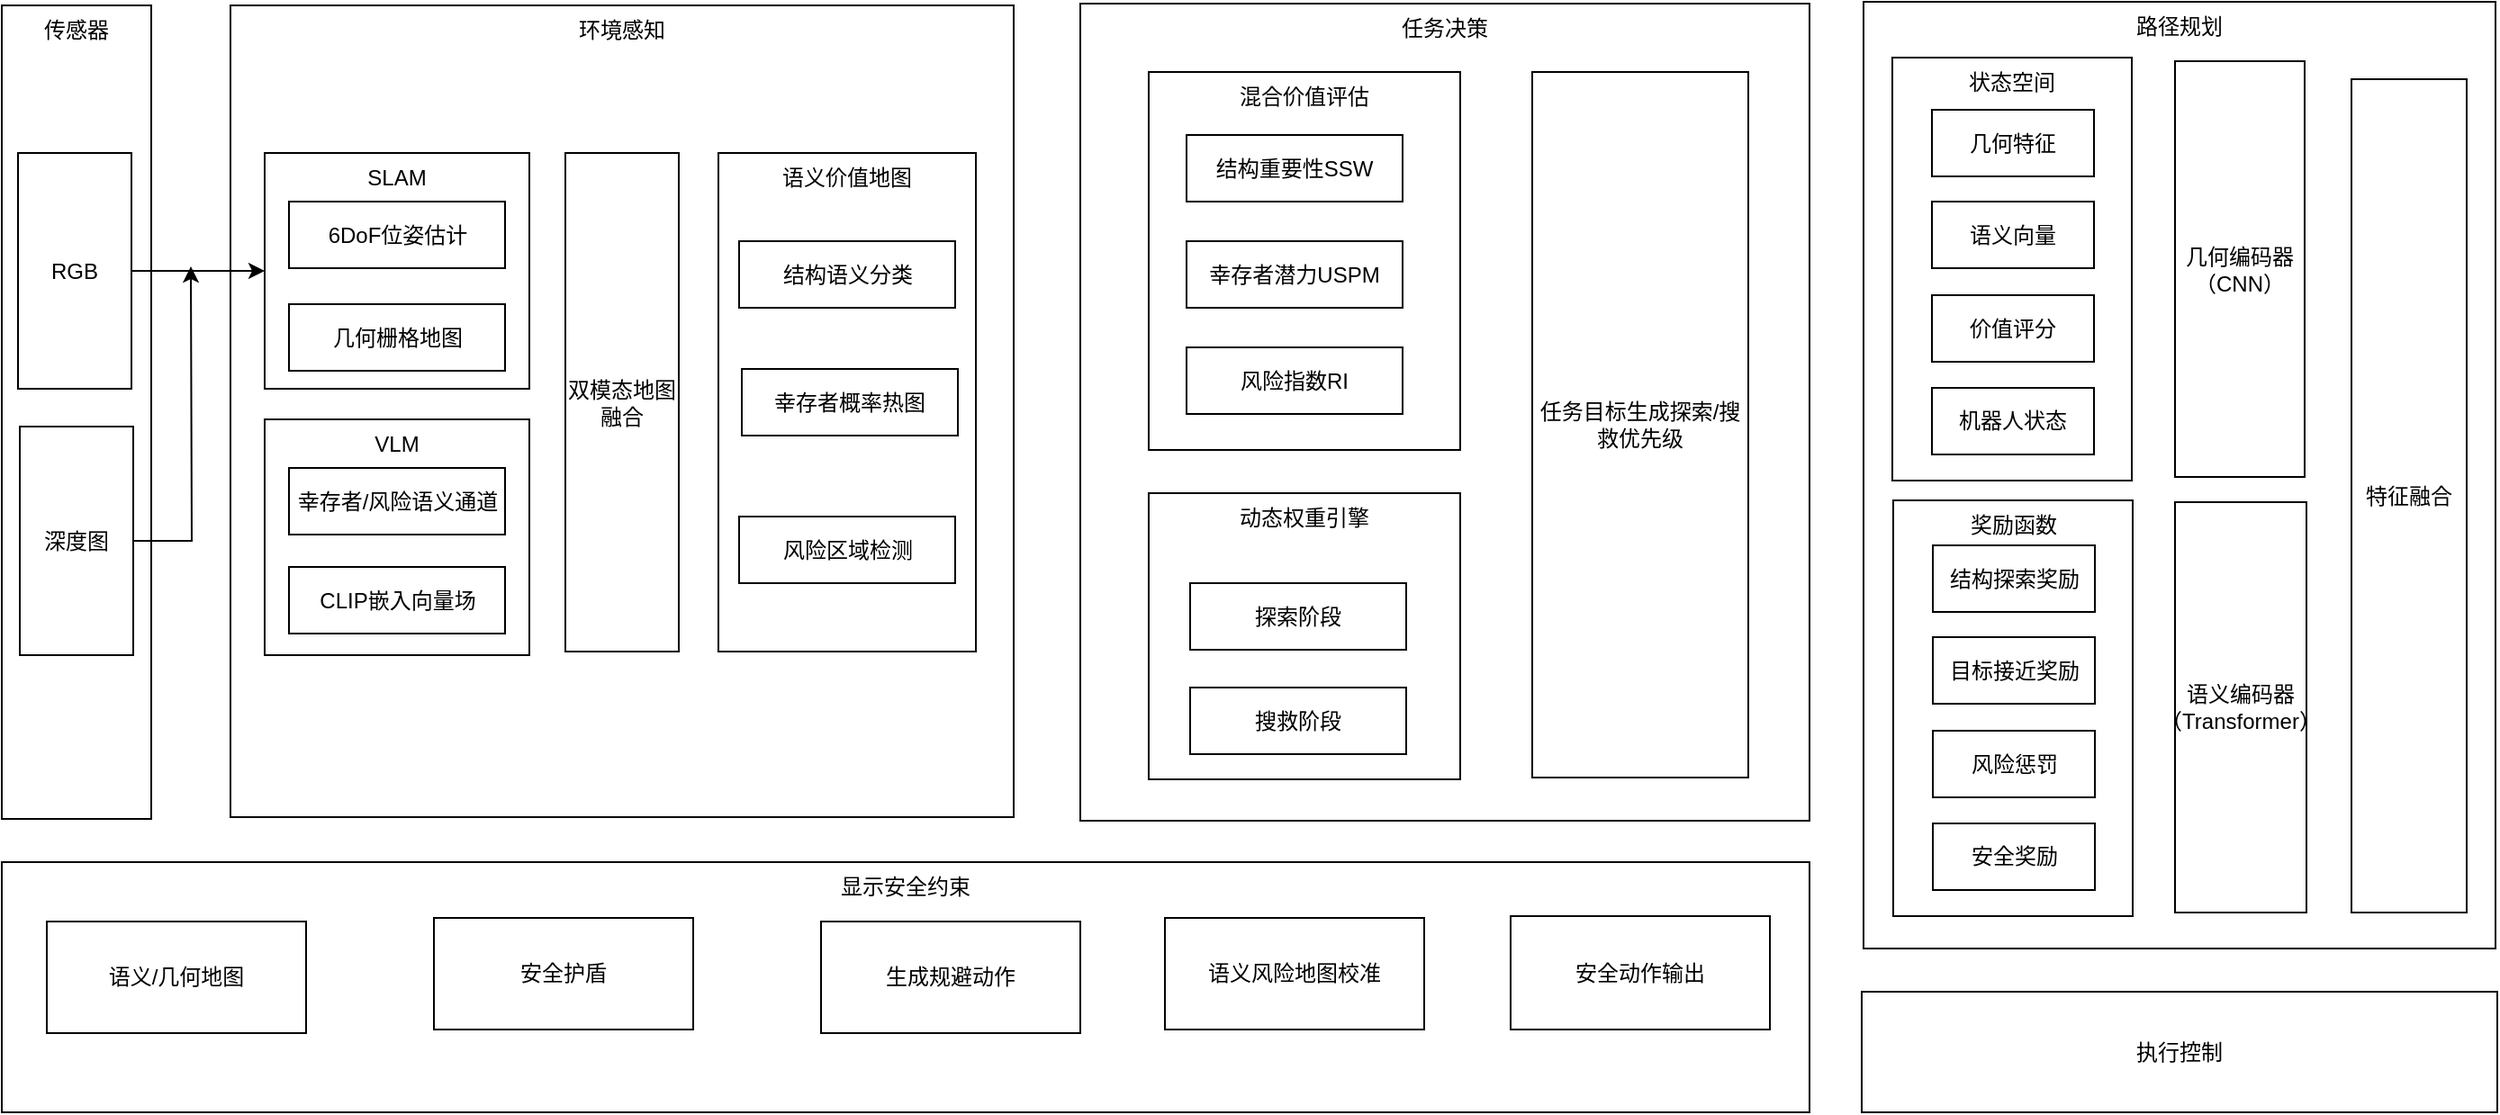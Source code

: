 <mxfile version="26.2.13">
  <diagram name="第 1 页" id="hcM3pxMRn5J36v_k0EG8">
    <mxGraphModel dx="1717" dy="955" grid="0" gridSize="10" guides="1" tooltips="1" connect="1" arrows="1" fold="1" page="1" pageScale="1" pageWidth="1654" pageHeight="1169" math="0" shadow="0">
      <root>
        <mxCell id="0" />
        <mxCell id="1" parent="0" />
        <mxCell id="WpFYKBySPFAZ0uOc6NMJ-3" value="传感器" style="rounded=0;whiteSpace=wrap;html=1;verticalAlign=top;" vertex="1" parent="1">
          <mxGeometry x="134" y="228" width="83" height="452" as="geometry" />
        </mxCell>
        <mxCell id="WpFYKBySPFAZ0uOc6NMJ-4" value="环境感知" style="rounded=0;whiteSpace=wrap;html=1;verticalAlign=top;" vertex="1" parent="1">
          <mxGeometry x="261" y="228" width="435" height="451" as="geometry" />
        </mxCell>
        <mxCell id="WpFYKBySPFAZ0uOc6NMJ-5" value="任务决策" style="rounded=0;whiteSpace=wrap;html=1;verticalAlign=top;" vertex="1" parent="1">
          <mxGeometry x="733" y="227" width="405" height="454" as="geometry" />
        </mxCell>
        <mxCell id="WpFYKBySPFAZ0uOc6NMJ-6" value="路径规划" style="rounded=0;whiteSpace=wrap;html=1;verticalAlign=top;" vertex="1" parent="1">
          <mxGeometry x="1168" y="226" width="351" height="526" as="geometry" />
        </mxCell>
        <mxCell id="WpFYKBySPFAZ0uOc6NMJ-7" value="执行控制" style="rounded=0;whiteSpace=wrap;html=1;" vertex="1" parent="1">
          <mxGeometry x="1167" y="776" width="353" height="67" as="geometry" />
        </mxCell>
        <mxCell id="WpFYKBySPFAZ0uOc6NMJ-8" value="SLAM" style="rounded=0;whiteSpace=wrap;html=1;verticalAlign=top;" vertex="1" parent="1">
          <mxGeometry x="280" y="310" width="147" height="131" as="geometry" />
        </mxCell>
        <mxCell id="WpFYKBySPFAZ0uOc6NMJ-10" value="VLM" style="rounded=0;whiteSpace=wrap;html=1;verticalAlign=top;" vertex="1" parent="1">
          <mxGeometry x="280" y="458" width="147" height="131" as="geometry" />
        </mxCell>
        <mxCell id="WpFYKBySPFAZ0uOc6NMJ-13" value="双模态地图融合" style="rounded=0;whiteSpace=wrap;html=1;" vertex="1" parent="1">
          <mxGeometry x="447" y="310" width="63" height="277" as="geometry" />
        </mxCell>
        <mxCell id="WpFYKBySPFAZ0uOc6NMJ-20" value="混合价值评估" style="rounded=0;whiteSpace=wrap;html=1;verticalAlign=top;" vertex="1" parent="1">
          <mxGeometry x="771" y="265" width="173" height="210" as="geometry" />
        </mxCell>
        <mxCell id="WpFYKBySPFAZ0uOc6NMJ-14" value="结构重要性SSW" style="rounded=0;whiteSpace=wrap;html=1;" vertex="1" parent="1">
          <mxGeometry x="792" y="300" width="120" height="37" as="geometry" />
        </mxCell>
        <mxCell id="WpFYKBySPFAZ0uOc6NMJ-15" value="幸存者潜力USPM" style="rounded=0;whiteSpace=wrap;html=1;" vertex="1" parent="1">
          <mxGeometry x="792" y="359" width="120" height="37" as="geometry" />
        </mxCell>
        <mxCell id="WpFYKBySPFAZ0uOc6NMJ-16" value="风险指数RI" style="rounded=0;whiteSpace=wrap;html=1;" vertex="1" parent="1">
          <mxGeometry x="792" y="418" width="120" height="37" as="geometry" />
        </mxCell>
        <mxCell id="WpFYKBySPFAZ0uOc6NMJ-17" value="动态权重引擎" style="rounded=0;whiteSpace=wrap;html=1;verticalAlign=top;" vertex="1" parent="1">
          <mxGeometry x="771" y="499" width="173" height="159" as="geometry" />
        </mxCell>
        <mxCell id="WpFYKBySPFAZ0uOc6NMJ-18" value="任务目标生成探索/搜救优先级" style="rounded=0;whiteSpace=wrap;html=1;" vertex="1" parent="1">
          <mxGeometry x="984" y="265" width="120" height="392" as="geometry" />
        </mxCell>
        <mxCell id="WpFYKBySPFAZ0uOc6NMJ-21" value="探索阶段" style="rounded=0;whiteSpace=wrap;html=1;" vertex="1" parent="1">
          <mxGeometry x="794" y="549" width="120" height="37" as="geometry" />
        </mxCell>
        <mxCell id="WpFYKBySPFAZ0uOc6NMJ-22" value="搜救阶段" style="rounded=0;whiteSpace=wrap;html=1;" vertex="1" parent="1">
          <mxGeometry x="794" y="607" width="120" height="37" as="geometry" />
        </mxCell>
        <mxCell id="WpFYKBySPFAZ0uOc6NMJ-23" value="状态空间" style="rounded=0;whiteSpace=wrap;html=1;verticalAlign=top;" vertex="1" parent="1">
          <mxGeometry x="1184" y="257" width="133" height="235" as="geometry" />
        </mxCell>
        <mxCell id="WpFYKBySPFAZ0uOc6NMJ-24" value="几何编码器（CNN）" style="rounded=0;whiteSpace=wrap;html=1;" vertex="1" parent="1">
          <mxGeometry x="1341" y="259" width="72" height="231" as="geometry" />
        </mxCell>
        <mxCell id="WpFYKBySPFAZ0uOc6NMJ-25" value="语义编码器（Transformer）" style="rounded=0;whiteSpace=wrap;html=1;" vertex="1" parent="1">
          <mxGeometry x="1341" y="504" width="73" height="228" as="geometry" />
        </mxCell>
        <mxCell id="WpFYKBySPFAZ0uOc6NMJ-26" value="显示安全约束" style="rounded=0;whiteSpace=wrap;html=1;verticalAlign=top;" vertex="1" parent="1">
          <mxGeometry x="134" y="704" width="1004" height="139" as="geometry" />
        </mxCell>
        <mxCell id="WpFYKBySPFAZ0uOc6NMJ-64" style="edgeStyle=orthogonalEdgeStyle;rounded=0;orthogonalLoop=1;jettySize=auto;html=1;entryX=0;entryY=0.5;entryDx=0;entryDy=0;" edge="1" parent="1" source="WpFYKBySPFAZ0uOc6NMJ-27" target="WpFYKBySPFAZ0uOc6NMJ-8">
          <mxGeometry relative="1" as="geometry" />
        </mxCell>
        <mxCell id="WpFYKBySPFAZ0uOc6NMJ-27" value="RGB" style="rounded=0;whiteSpace=wrap;html=1;" vertex="1" parent="1">
          <mxGeometry x="143" y="310" width="63" height="131" as="geometry" />
        </mxCell>
        <mxCell id="WpFYKBySPFAZ0uOc6NMJ-66" style="edgeStyle=orthogonalEdgeStyle;rounded=0;orthogonalLoop=1;jettySize=auto;html=1;" edge="1" parent="1" source="WpFYKBySPFAZ0uOc6NMJ-29">
          <mxGeometry relative="1" as="geometry">
            <mxPoint x="239" y="373" as="targetPoint" />
          </mxGeometry>
        </mxCell>
        <mxCell id="WpFYKBySPFAZ0uOc6NMJ-29" value="深度图" style="rounded=0;whiteSpace=wrap;html=1;" vertex="1" parent="1">
          <mxGeometry x="144" y="462" width="63" height="127" as="geometry" />
        </mxCell>
        <mxCell id="WpFYKBySPFAZ0uOc6NMJ-30" value="生成规避动作" style="rounded=0;whiteSpace=wrap;html=1;" vertex="1" parent="1">
          <mxGeometry x="589" y="737" width="144" height="62" as="geometry" />
        </mxCell>
        <mxCell id="WpFYKBySPFAZ0uOc6NMJ-32" value="语义风险地图校准" style="rounded=0;whiteSpace=wrap;html=1;" vertex="1" parent="1">
          <mxGeometry x="780" y="735" width="144" height="62" as="geometry" />
        </mxCell>
        <mxCell id="WpFYKBySPFAZ0uOc6NMJ-34" value="几何特征" style="rounded=0;whiteSpace=wrap;html=1;" vertex="1" parent="1">
          <mxGeometry x="1206" y="286" width="90" height="37" as="geometry" />
        </mxCell>
        <mxCell id="WpFYKBySPFAZ0uOc6NMJ-36" value="语义向量" style="rounded=0;whiteSpace=wrap;html=1;" vertex="1" parent="1">
          <mxGeometry x="1206" y="337" width="90" height="37" as="geometry" />
        </mxCell>
        <mxCell id="WpFYKBySPFAZ0uOc6NMJ-37" value="价值评分" style="rounded=0;whiteSpace=wrap;html=1;" vertex="1" parent="1">
          <mxGeometry x="1206" y="389" width="90" height="37" as="geometry" />
        </mxCell>
        <mxCell id="WpFYKBySPFAZ0uOc6NMJ-38" value="机器人状态" style="rounded=0;whiteSpace=wrap;html=1;" vertex="1" parent="1">
          <mxGeometry x="1206" y="440.5" width="90" height="37" as="geometry" />
        </mxCell>
        <mxCell id="WpFYKBySPFAZ0uOc6NMJ-39" value="奖励函数" style="rounded=0;whiteSpace=wrap;html=1;verticalAlign=top;" vertex="1" parent="1">
          <mxGeometry x="1184.5" y="503" width="133" height="231" as="geometry" />
        </mxCell>
        <mxCell id="WpFYKBySPFAZ0uOc6NMJ-40" value="结构探索奖励" style="rounded=0;whiteSpace=wrap;html=1;" vertex="1" parent="1">
          <mxGeometry x="1206.5" y="528" width="90" height="37" as="geometry" />
        </mxCell>
        <mxCell id="WpFYKBySPFAZ0uOc6NMJ-41" value="目标接近奖励" style="rounded=0;whiteSpace=wrap;html=1;" vertex="1" parent="1">
          <mxGeometry x="1206.5" y="579" width="90" height="37" as="geometry" />
        </mxCell>
        <mxCell id="WpFYKBySPFAZ0uOc6NMJ-42" value="风险惩罚" style="rounded=0;whiteSpace=wrap;html=1;" vertex="1" parent="1">
          <mxGeometry x="1206.5" y="631" width="90" height="37" as="geometry" />
        </mxCell>
        <mxCell id="WpFYKBySPFAZ0uOc6NMJ-43" value="安全奖励" style="rounded=0;whiteSpace=wrap;html=1;" vertex="1" parent="1">
          <mxGeometry x="1206.5" y="682.5" width="90" height="37" as="geometry" />
        </mxCell>
        <mxCell id="WpFYKBySPFAZ0uOc6NMJ-44" value="特征融合" style="rounded=0;whiteSpace=wrap;html=1;" vertex="1" parent="1">
          <mxGeometry x="1439" y="269" width="64" height="463" as="geometry" />
        </mxCell>
        <mxCell id="WpFYKBySPFAZ0uOc6NMJ-49" value="6DoF位姿估计" style="rounded=0;whiteSpace=wrap;html=1;" vertex="1" parent="1">
          <mxGeometry x="293.5" y="337" width="120" height="37" as="geometry" />
        </mxCell>
        <mxCell id="WpFYKBySPFAZ0uOc6NMJ-50" value="几何栅格地图" style="rounded=0;whiteSpace=wrap;html=1;" vertex="1" parent="1">
          <mxGeometry x="293.5" y="394" width="120" height="37" as="geometry" />
        </mxCell>
        <mxCell id="WpFYKBySPFAZ0uOc6NMJ-51" value="CLIP嵌入向量场" style="rounded=0;whiteSpace=wrap;html=1;" vertex="1" parent="1">
          <mxGeometry x="293.5" y="540" width="120" height="37" as="geometry" />
        </mxCell>
        <mxCell id="WpFYKBySPFAZ0uOc6NMJ-52" value="幸存者/风险语义通道" style="rounded=0;whiteSpace=wrap;html=1;" vertex="1" parent="1">
          <mxGeometry x="293.5" y="485" width="120" height="37" as="geometry" />
        </mxCell>
        <mxCell id="WpFYKBySPFAZ0uOc6NMJ-53" value="语义价值地图" style="rounded=0;whiteSpace=wrap;verticalAlign=top;" vertex="1" parent="1">
          <mxGeometry x="532" y="310" width="143" height="277" as="geometry" />
        </mxCell>
        <mxCell id="WpFYKBySPFAZ0uOc6NMJ-54" value="结构语义分类" style="rounded=0;whiteSpace=wrap;html=1;" vertex="1" parent="1">
          <mxGeometry x="543.5" y="359" width="120" height="37" as="geometry" />
        </mxCell>
        <mxCell id="WpFYKBySPFAZ0uOc6NMJ-55" value="幸存者概率热图" style="rounded=0;whiteSpace=wrap;html=1;" vertex="1" parent="1">
          <mxGeometry x="545" y="430" width="120" height="37" as="geometry" />
        </mxCell>
        <mxCell id="WpFYKBySPFAZ0uOc6NMJ-56" value="风险区域检测" style="rounded=0;whiteSpace=wrap;html=1;" vertex="1" parent="1">
          <mxGeometry x="543.5" y="512" width="120" height="37" as="geometry" />
        </mxCell>
        <mxCell id="WpFYKBySPFAZ0uOc6NMJ-60" value="语义/几何地图" style="rounded=0;whiteSpace=wrap;html=1;" vertex="1" parent="1">
          <mxGeometry x="159" y="737" width="144" height="62" as="geometry" />
        </mxCell>
        <mxCell id="WpFYKBySPFAZ0uOc6NMJ-61" value="安全护盾" style="rounded=0;whiteSpace=wrap;html=1;" vertex="1" parent="1">
          <mxGeometry x="374" y="735" width="144" height="62" as="geometry" />
        </mxCell>
        <mxCell id="WpFYKBySPFAZ0uOc6NMJ-63" value="安全动作输出" style="rounded=0;whiteSpace=wrap;html=1;" vertex="1" parent="1">
          <mxGeometry x="972" y="734" width="144" height="63" as="geometry" />
        </mxCell>
      </root>
    </mxGraphModel>
  </diagram>
</mxfile>
